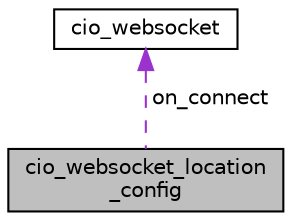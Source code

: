 digraph "cio_websocket_location_config"
{
  edge [fontname="Helvetica",fontsize="10",labelfontname="Helvetica",labelfontsize="10"];
  node [fontname="Helvetica",fontsize="10",shape=record];
  Node1 [label="cio_websocket_location\l_config",height=0.2,width=0.4,color="black", fillcolor="grey75", style="filled", fontcolor="black"];
  Node2 -> Node1 [dir="back",color="darkorchid3",fontsize="10",style="dashed",label=" on_connect" ,fontname="Helvetica"];
  Node2 [label="cio_websocket",height=0.2,width=0.4,color="black", fillcolor="white", style="filled",URL="$structcio__websocket.html"];
}
